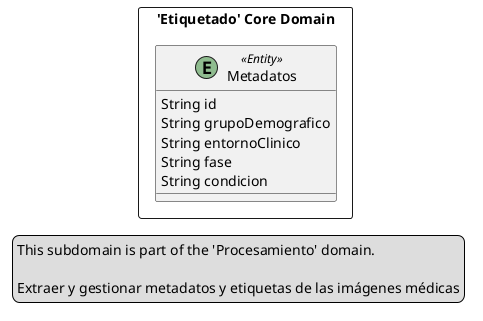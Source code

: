 @startuml

skinparam componentStyle uml2

package "'Etiquetado' Core Domain" <<Rectangle>> {
	class Metadatos <<(E,DarkSeaGreen) Entity>> {
		String id
		String grupoDemografico
		String entornoClinico
		String fase
		String condicion
	}
}
legend left
  This subdomain is part of the 'Procesamiento' domain.

  Extraer y gestionar metadatos y etiquetas de las imágenes médicas
end legend


@enduml
